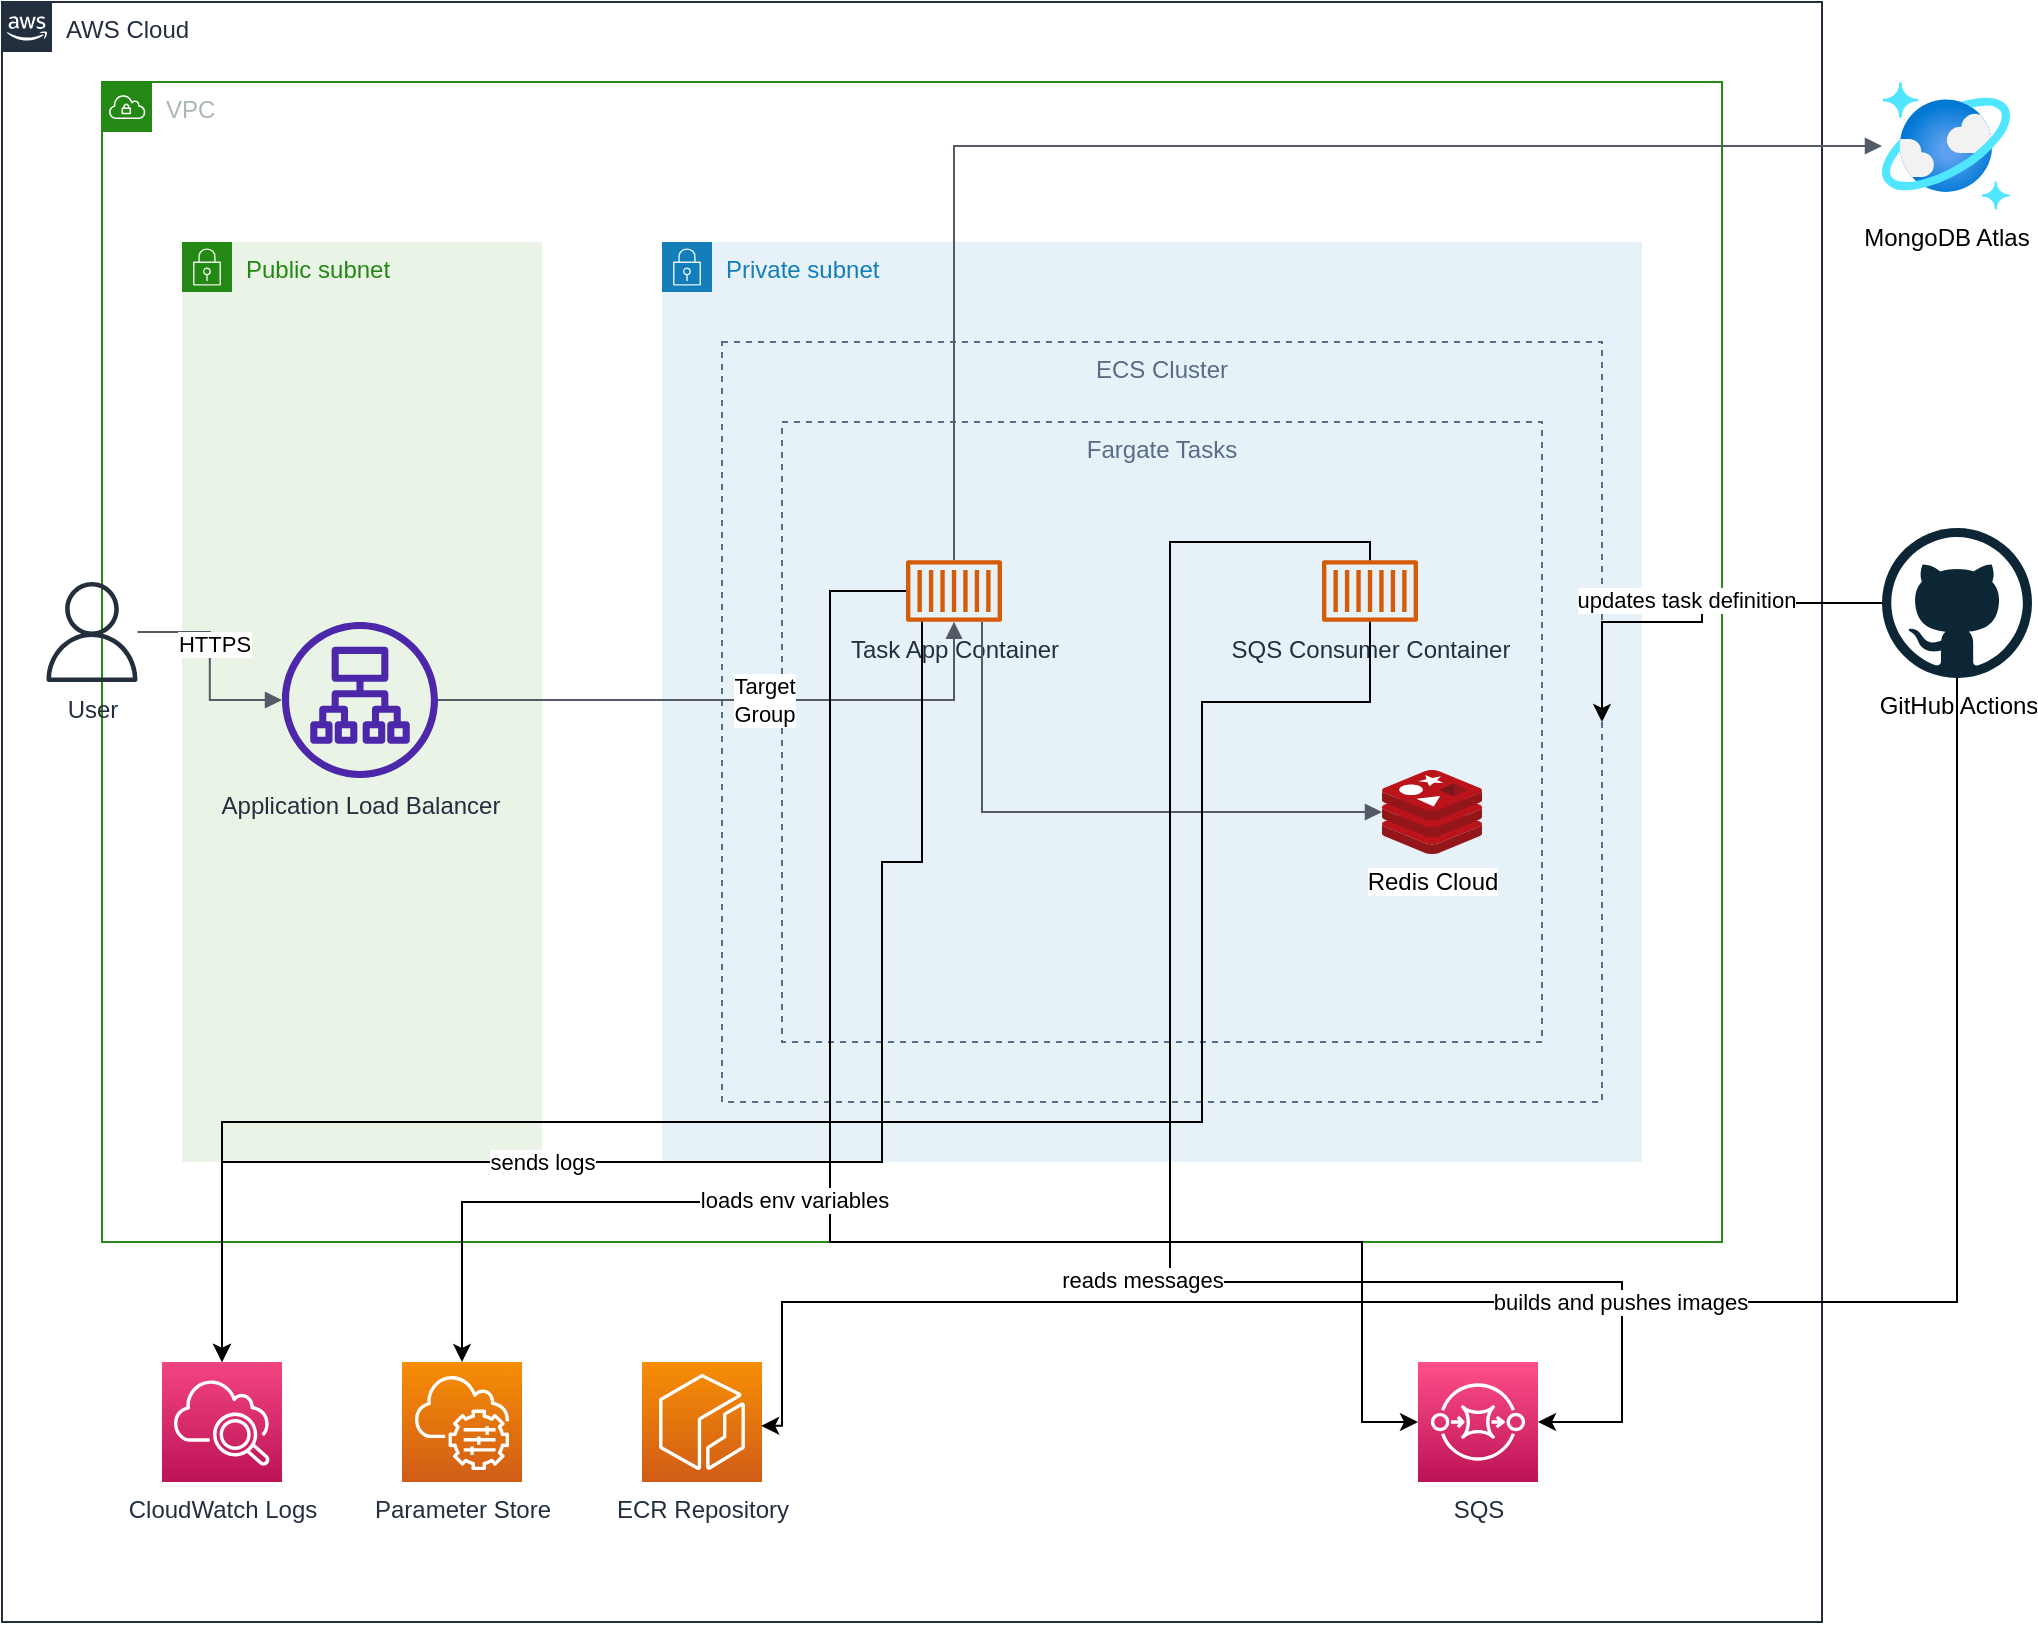 <mxfile version="24.7.17">
  <diagram name="Task App Architecture" id="c9-1KIz8qGCnLihcbOGT">
    <mxGraphModel dx="1735" dy="1011" grid="1" gridSize="10" guides="1" tooltips="1" connect="1" arrows="1" fold="1" page="1" pageScale="1" pageWidth="1100" pageHeight="850" math="0" shadow="0">
      <root>
        <mxCell id="0" />
        <mxCell id="1" parent="0" />
        <mxCell id="2" value="AWS Cloud" style="points=[[0,0],[0.25,0],[0.5,0],[0.75,0],[1,0],[1,0.25],[1,0.5],[1,0.75],[1,1],[0.75,1],[0.5,1],[0.25,1],[0,1],[0,0.75],[0,0.5],[0,0.25]];outlineConnect=0;gradientColor=none;html=1;whiteSpace=wrap;fontSize=12;fontStyle=0;container=1;pointerEvents=0;collapsible=0;recursiveResize=0;shape=mxgraph.aws4.group;grIcon=mxgraph.aws4.group_aws_cloud_alt;strokeColor=#232F3E;fillColor=none;verticalAlign=top;align=left;spacingLeft=30;fontColor=#232F3E;dashed=0;" parent="1" vertex="1">
          <mxGeometry x="50" y="20" width="910" height="810" as="geometry" />
        </mxCell>
        <mxCell id="3" value="VPC" style="points=[[0,0],[0.25,0],[0.5,0],[0.75,0],[1,0],[1,0.25],[1,0.5],[1,0.75],[1,1],[0.75,1],[0.5,1],[0.25,1],[0,1],[0,0.75],[0,0.5],[0,0.25]];outlineConnect=0;gradientColor=none;html=1;whiteSpace=wrap;fontSize=12;fontStyle=0;container=1;pointerEvents=0;collapsible=0;recursiveResize=0;shape=mxgraph.aws4.group;grIcon=mxgraph.aws4.group_vpc;strokeColor=#248814;fillColor=none;verticalAlign=top;align=left;spacingLeft=30;fontColor=#AAB7B8;dashed=0;" parent="2" vertex="1">
          <mxGeometry x="50" y="40" width="810" height="580" as="geometry" />
        </mxCell>
        <mxCell id="4" value="Public subnet" style="points=[[0,0],[0.25,0],[0.5,0],[0.75,0],[1,0],[1,0.25],[1,0.5],[1,0.75],[1,1],[0.75,1],[0.5,1],[0.25,1],[0,1],[0,0.75],[0,0.5],[0,0.25]];outlineConnect=0;gradientColor=none;html=1;whiteSpace=wrap;fontSize=12;fontStyle=0;container=1;pointerEvents=0;collapsible=0;recursiveResize=0;shape=mxgraph.aws4.group;grIcon=mxgraph.aws4.group_security_group;grStroke=0;strokeColor=#248814;fillColor=#E9F3E6;verticalAlign=top;align=left;spacingLeft=30;fontColor=#248814;dashed=0;" parent="3" vertex="1">
          <mxGeometry x="40" y="80" width="180" height="460" as="geometry" />
        </mxCell>
        <mxCell id="5" value="Application Load Balancer" style="sketch=0;outlineConnect=0;fontColor=#232F3E;gradientColor=none;fillColor=#4D27AA;strokeColor=none;dashed=0;verticalLabelPosition=bottom;verticalAlign=top;align=center;html=1;fontSize=12;fontStyle=0;aspect=fixed;pointerEvents=1;shape=mxgraph.aws4.application_load_balancer;" parent="4" vertex="1">
          <mxGeometry x="50" y="190" width="78" height="78" as="geometry" />
        </mxCell>
        <mxCell id="6" value="Private subnet" style="points=[[0,0],[0.25,0],[0.5,0],[0.75,0],[1,0],[1,0.25],[1,0.5],[1,0.75],[1,1],[0.75,1],[0.5,1],[0.25,1],[0,1],[0,0.75],[0,0.5],[0,0.25]];outlineConnect=0;gradientColor=none;html=1;whiteSpace=wrap;fontSize=12;fontStyle=0;container=1;pointerEvents=0;collapsible=0;recursiveResize=0;shape=mxgraph.aws4.group;grIcon=mxgraph.aws4.group_security_group;grStroke=0;strokeColor=#147EBA;fillColor=#E6F2F8;verticalAlign=top;align=left;spacingLeft=30;fontColor=#147EBA;dashed=0;" parent="3" vertex="1">
          <mxGeometry x="280" y="80" width="490" height="460" as="geometry" />
        </mxCell>
        <mxCell id="7" value="ECS Cluster" style="fillColor=none;strokeColor=#5A6C86;dashed=1;verticalAlign=top;fontStyle=0;fontColor=#5A6C86;whiteSpace=wrap;html=1;" parent="6" vertex="1">
          <mxGeometry x="30" y="50" width="440" height="380" as="geometry" />
        </mxCell>
        <mxCell id="8" value="Fargate Tasks" style="fillColor=none;strokeColor=#5A6C86;dashed=1;verticalAlign=top;fontStyle=0;fontColor=#5A6C86;whiteSpace=wrap;html=1;" parent="6" vertex="1">
          <mxGeometry x="60" y="90" width="380" height="310" as="geometry" />
        </mxCell>
        <mxCell id="9" value="Task App Container" style="sketch=0;outlineConnect=0;fontColor=#232F3E;gradientColor=none;fillColor=#D45B07;strokeColor=none;dashed=0;verticalLabelPosition=bottom;verticalAlign=top;align=center;html=1;fontSize=12;fontStyle=0;aspect=fixed;pointerEvents=1;shape=mxgraph.aws4.container_1;" parent="6" vertex="1">
          <mxGeometry x="122" y="159" width="48" height="31" as="geometry" />
        </mxCell>
        <mxCell id="10" value="SQS Consumer Container" style="sketch=0;outlineConnect=0;fontColor=#232F3E;gradientColor=none;fillColor=#D45B07;strokeColor=none;dashed=0;verticalLabelPosition=bottom;verticalAlign=top;align=center;html=1;fontSize=12;fontStyle=0;aspect=fixed;pointerEvents=1;shape=mxgraph.aws4.container_1;" parent="6" vertex="1">
          <mxGeometry x="330" y="159" width="48" height="31" as="geometry" />
        </mxCell>
        <mxCell id="20" value="Redis Cloud" style="image;sketch=0;aspect=fixed;html=1;points=[];align=center;fontSize=12;image=img/lib/mscae/Cache_Redis_Product.svg;" parent="6" vertex="1">
          <mxGeometry x="360" y="264" width="50" height="42" as="geometry" />
        </mxCell>
        <mxCell id="24" value="" style="edgeStyle=orthogonalEdgeStyle;html=1;endArrow=block;elbow=vertical;startArrow=none;endFill=1;strokeColor=#545B64;rounded=0;entryX=0;entryY=0.5;entryDx=0;entryDy=0;" parent="6" source="9" target="20" edge="1">
          <mxGeometry width="100" relative="1" as="geometry">
            <mxPoint y="300" as="sourcePoint" />
            <mxPoint x="100" y="300" as="targetPoint" />
            <Array as="points">
              <mxPoint x="160" y="285" />
            </Array>
          </mxGeometry>
        </mxCell>
        <mxCell id="11" value="" style="edgeStyle=orthogonalEdgeStyle;html=1;endArrow=block;elbow=vertical;startArrow=none;endFill=1;strokeColor=#545B64;rounded=0;exitX=1;exitY=0.5;exitDx=0;exitDy=0;exitPerimeter=0;" parent="3" source="5" target="9" edge="1">
          <mxGeometry width="100" relative="1" as="geometry">
            <mxPoint x="330" y="420" as="sourcePoint" />
            <mxPoint x="430" y="420" as="targetPoint" />
          </mxGeometry>
        </mxCell>
        <mxCell id="12" value="Target&lt;br&gt;Group" style="edgeLabel;html=1;align=center;verticalAlign=middle;resizable=0;points=[];" parent="11" vertex="1" connectable="0">
          <mxGeometry x="0.15" y="2" relative="1" as="geometry">
            <mxPoint x="-8" y="2" as="offset" />
          </mxGeometry>
        </mxCell>
        <mxCell id="13" value="User" style="sketch=0;outlineConnect=0;fontColor=#232F3E;gradientColor=none;fillColor=#232F3D;strokeColor=none;dashed=0;verticalLabelPosition=bottom;verticalAlign=top;align=center;html=1;fontSize=12;fontStyle=0;aspect=fixed;pointerEvents=1;shape=mxgraph.aws4.user;" parent="2" vertex="1">
          <mxGeometry x="20" y="290" width="50" height="50" as="geometry" />
        </mxCell>
        <mxCell id="14" value="ECR Repository" style="sketch=0;points=[[0,0,0],[0.25,0,0],[0.5,0,0],[0.75,0,0],[1,0,0],[0,1,0],[0.25,1,0],[0.5,1,0],[0.75,1,0],[1,1,0],[0,0.25,0],[0,0.5,0],[0,0.75,0],[1,0.25,0],[1,0.5,0],[1,0.75,0]];outlineConnect=0;fontColor=#232F3E;gradientColor=#F78E04;gradientDirection=north;fillColor=#D05C17;strokeColor=#ffffff;dashed=0;verticalLabelPosition=bottom;verticalAlign=top;align=center;html=1;fontSize=12;fontStyle=0;aspect=fixed;shape=mxgraph.aws4.resourceIcon;resIcon=mxgraph.aws4.ecr;" parent="2" vertex="1">
          <mxGeometry x="320" y="680" width="60" height="60" as="geometry" />
        </mxCell>
        <mxCell id="15" value="Parameter Store" style="sketch=0;points=[[0,0,0],[0.25,0,0],[0.5,0,0],[0.75,0,0],[1,0,0],[0,1,0],[0.25,1,0],[0.5,1,0],[0.75,1,0],[1,1,0],[0,0.25,0],[0,0.5,0],[0,0.75,0],[1,0.25,0],[1,0.5,0],[1,0.75,0]];outlineConnect=0;fontColor=#232F3E;gradientColor=#F78E04;gradientDirection=north;fillColor=#D05C17;strokeColor=#ffffff;dashed=0;verticalLabelPosition=bottom;verticalAlign=top;align=center;html=1;fontSize=12;fontStyle=0;aspect=fixed;shape=mxgraph.aws4.resourceIcon;resIcon=mxgraph.aws4.systems_manager;" parent="2" vertex="1">
          <mxGeometry x="200" y="680" width="60" height="60" as="geometry" />
        </mxCell>
        <mxCell id="16" value="CloudWatch Logs" style="sketch=0;points=[[0,0,0],[0.25,0,0],[0.5,0,0],[0.75,0,0],[1,0,0],[0,1,0],[0.25,1,0],[0.5,1,0],[0.75,1,0],[1,1,0],[0,0.25,0],[0,0.5,0],[0,0.75,0],[1,0.25,0],[1,0.5,0],[1,0.75,0]];points=[[0,0,0],[0.25,0,0],[0.5,0,0],[0.75,0,0],[1,0,0],[0,1,0],[0.25,1,0],[0.5,1,0],[0.75,1,0],[1,1,0],[0,0.25,0],[0,0.5,0],[0,0.75,0],[1,0.25,0],[1,0.5,0],[1,0.75,0]];outlineConnect=0;fontColor=#232F3E;gradientColor=#F34482;gradientDirection=north;fillColor=#BC1356;strokeColor=#ffffff;dashed=0;verticalLabelPosition=bottom;verticalAlign=top;align=center;html=1;fontSize=12;fontStyle=0;aspect=fixed;shape=mxgraph.aws4.resourceIcon;resIcon=mxgraph.aws4.cloudwatch_2;" parent="2" vertex="1">
          <mxGeometry x="80" y="680" width="60" height="60" as="geometry" />
        </mxCell>
        <mxCell id="18" value="SQS" style="sketch=0;points=[[0,0,0],[0.25,0,0],[0.5,0,0],[0.75,0,0],[1,0,0],[0,1,0],[0.25,1,0],[0.5,1,0],[0.75,1,0],[1,1,0],[0,0.25,0],[0,0.5,0],[0,0.75,0],[1,0.25,0],[1,0.5,0],[1,0.75,0]];outlineConnect=0;fontColor=#232F3E;gradientColor=#FF4F8B;gradientDirection=north;fillColor=#BC1356;strokeColor=#ffffff;dashed=0;verticalLabelPosition=bottom;verticalAlign=top;align=center;html=1;fontSize=12;fontStyle=0;aspect=fixed;shape=mxgraph.aws4.resourceIcon;resIcon=mxgraph.aws4.sqs;" parent="2" vertex="1">
          <mxGeometry x="708" y="680" width="60" height="60" as="geometry" />
        </mxCell>
        <mxCell id="21" style="edgeStyle=orthogonalEdgeStyle;html=1;startArrow=none;endArrow=block;endFill=1;strokeColor=#545B64;rounded=0;" parent="2" source="13" target="5" edge="1">
          <mxGeometry relative="1" as="geometry" />
        </mxCell>
        <mxCell id="22" value="HTTPS" style="edgeLabel;html=1;align=center;verticalAlign=middle;resizable=0;points=[];" parent="21" vertex="1" connectable="0">
          <mxGeometry x="-0.256" y="2" relative="1" as="geometry">
            <mxPoint y="2" as="offset" />
          </mxGeometry>
        </mxCell>
        <mxCell id="29" style="edgeStyle=orthogonalEdgeStyle;rounded=0;orthogonalLoop=1;jettySize=auto;html=1;entryX=0;entryY=0.5;entryDx=0;entryDy=0;entryPerimeter=0;" parent="2" source="9" target="18" edge="1">
          <mxGeometry relative="1" as="geometry">
            <Array as="points">
              <mxPoint x="414" y="295" />
              <mxPoint x="414" y="620" />
              <mxPoint x="680" y="620" />
              <mxPoint x="680" y="710" />
            </Array>
            <mxPoint x="680" y="680" as="targetPoint" />
          </mxGeometry>
        </mxCell>
        <mxCell id="33" style="edgeStyle=orthogonalEdgeStyle;rounded=0;orthogonalLoop=1;jettySize=auto;html=1;entryX=1;entryY=0.5;entryDx=0;entryDy=0;entryPerimeter=0;" parent="2" source="10" target="18" edge="1">
          <mxGeometry relative="1" as="geometry">
            <Array as="points">
              <mxPoint x="684" y="270" />
              <mxPoint x="584" y="270" />
              <mxPoint x="584" y="640" />
              <mxPoint x="810" y="640" />
              <mxPoint x="810" y="710" />
            </Array>
          </mxGeometry>
        </mxCell>
        <mxCell id="34" value="reads messages" style="edgeLabel;html=1;align=center;verticalAlign=middle;resizable=0;points=[];" parent="33" vertex="1" connectable="0">
          <mxGeometry x="0.212" y="1" relative="1" as="geometry">
            <mxPoint x="-30" as="offset" />
          </mxGeometry>
        </mxCell>
        <mxCell id="35" style="edgeStyle=orthogonalEdgeStyle;rounded=0;orthogonalLoop=1;jettySize=auto;html=1;" parent="2" source="9" target="15" edge="1">
          <mxGeometry relative="1" as="geometry">
            <Array as="points">
              <mxPoint x="414" y="600" />
              <mxPoint x="230" y="600" />
            </Array>
          </mxGeometry>
        </mxCell>
        <mxCell id="36" value="loads env variables" style="edgeLabel;html=1;align=center;verticalAlign=middle;resizable=0;points=[];" parent="35" vertex="1" connectable="0">
          <mxGeometry x="0.256" y="-1" relative="1" as="geometry">
            <mxPoint x="20" as="offset" />
          </mxGeometry>
        </mxCell>
        <mxCell id="37" style="edgeStyle=orthogonalEdgeStyle;rounded=0;orthogonalLoop=1;jettySize=auto;html=1;" parent="2" source="9" target="16" edge="1">
          <mxGeometry relative="1" as="geometry">
            <Array as="points">
              <mxPoint x="460" y="430" />
              <mxPoint x="440" y="430" />
              <mxPoint x="440" y="580" />
              <mxPoint x="110" y="580" />
            </Array>
          </mxGeometry>
        </mxCell>
        <mxCell id="38" value="sends logs" style="edgeLabel;html=1;align=center;verticalAlign=middle;resizable=0;points=[];" parent="37" vertex="1" connectable="0">
          <mxGeometry x="0.378" y="-4" relative="1" as="geometry">
            <mxPoint x="36" y="4" as="offset" />
          </mxGeometry>
        </mxCell>
        <mxCell id="39" style="edgeStyle=orthogonalEdgeStyle;rounded=0;orthogonalLoop=1;jettySize=auto;html=1;" parent="2" source="10" target="16" edge="1">
          <mxGeometry relative="1" as="geometry">
            <Array as="points">
              <mxPoint x="684" y="350" />
              <mxPoint x="600" y="350" />
              <mxPoint x="600" y="560" />
              <mxPoint x="110" y="560" />
            </Array>
          </mxGeometry>
        </mxCell>
        <mxCell id="40" value="GitHub Actions" style="dashed=0;outlineConnect=0;html=1;align=center;labelPosition=center;verticalLabelPosition=bottom;verticalAlign=top;shape=mxgraph.weblogos.github" parent="1" vertex="1">
          <mxGeometry x="990" y="283" width="75" height="75" as="geometry" />
        </mxCell>
        <mxCell id="41" style="edgeStyle=orthogonalEdgeStyle;rounded=0;orthogonalLoop=1;jettySize=auto;html=1;entryX=0.993;entryY=0.532;entryDx=0;entryDy=0;entryPerimeter=0;" parent="1" source="40" target="14" edge="1">
          <mxGeometry relative="1" as="geometry">
            <Array as="points">
              <mxPoint x="1028" y="670" />
              <mxPoint x="440" y="670" />
              <mxPoint x="440" y="732" />
            </Array>
          </mxGeometry>
        </mxCell>
        <mxCell id="42" value="builds and pushes images" style="edgeLabel;html=1;align=center;verticalAlign=middle;resizable=0;points=[];" parent="41" vertex="1" connectable="0">
          <mxGeometry x="0.059" y="-4" relative="1" as="geometry">
            <mxPoint x="34" y="4" as="offset" />
          </mxGeometry>
        </mxCell>
        <mxCell id="43" style="edgeStyle=orthogonalEdgeStyle;rounded=0;orthogonalLoop=1;jettySize=auto;html=1;entryX=1;entryY=0.5;entryDx=0;entryDy=0;" parent="1" source="40" target="7" edge="1">
          <mxGeometry relative="1" as="geometry">
            <Array as="points">
              <mxPoint x="900" y="320" />
              <mxPoint x="900" y="330" />
            </Array>
          </mxGeometry>
        </mxCell>
        <mxCell id="44" value="updates task definition" style="edgeLabel;html=1;align=center;verticalAlign=middle;resizable=0;points=[];" parent="43" vertex="1" connectable="0">
          <mxGeometry x="-0.2" y="-1" relative="1" as="geometry">
            <mxPoint x="-18" y="-1" as="offset" />
          </mxGeometry>
        </mxCell>
        <mxCell id="19" value="MongoDB Atlas" style="image;aspect=fixed;html=1;points=[];align=center;fontSize=12;image=img/lib/azure2/databases/Azure_Cosmos_DB.svg;" parent="1" vertex="1">
          <mxGeometry x="990" y="60" width="64" height="64" as="geometry" />
        </mxCell>
        <mxCell id="23" value="" style="edgeStyle=orthogonalEdgeStyle;html=1;endArrow=block;elbow=vertical;startArrow=none;endFill=1;strokeColor=#545B64;rounded=0;entryX=0;entryY=0.5;entryDx=0;entryDy=0;entryPerimeter=0;" parent="1" source="9" target="19" edge="1">
          <mxGeometry width="100" relative="1" as="geometry">
            <mxPoint x="380" y="440" as="sourcePoint" />
            <mxPoint x="480" y="440" as="targetPoint" />
            <Array as="points">
              <mxPoint x="526" y="92" />
            </Array>
          </mxGeometry>
        </mxCell>
      </root>
    </mxGraphModel>
  </diagram>
</mxfile>
